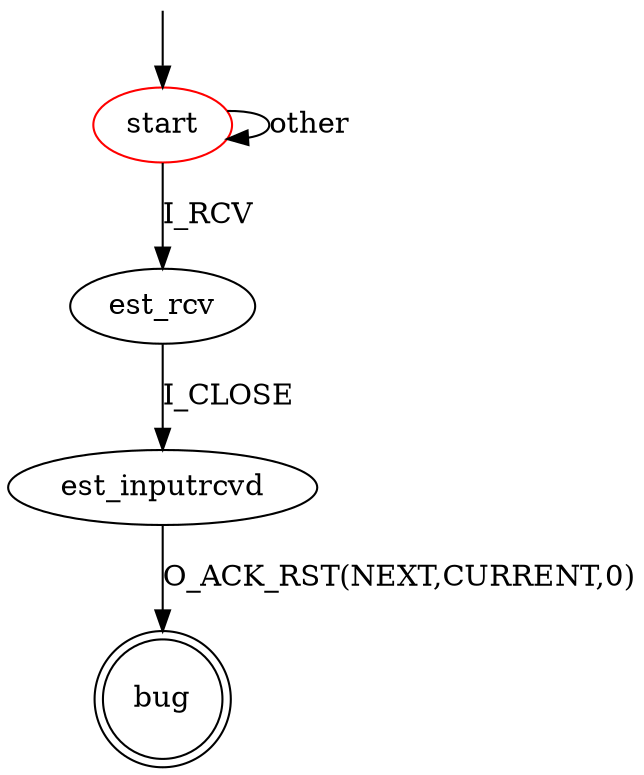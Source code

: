 digraph G {
label=""
start [color="red"]
bug [shape="doublecircle"]

start -> est_rcv [label="I_RCV"]
start -> start [label="other"]
est_rcv -> est_inputrcvd [label="I_CLOSE"]
est_inputrcvd -> bug [label="O_ACK_RST(NEXT,CURRENT,0)"]

__start0 [label="" shape="none" width="0" height="0"];
__start0 -> start;
}


